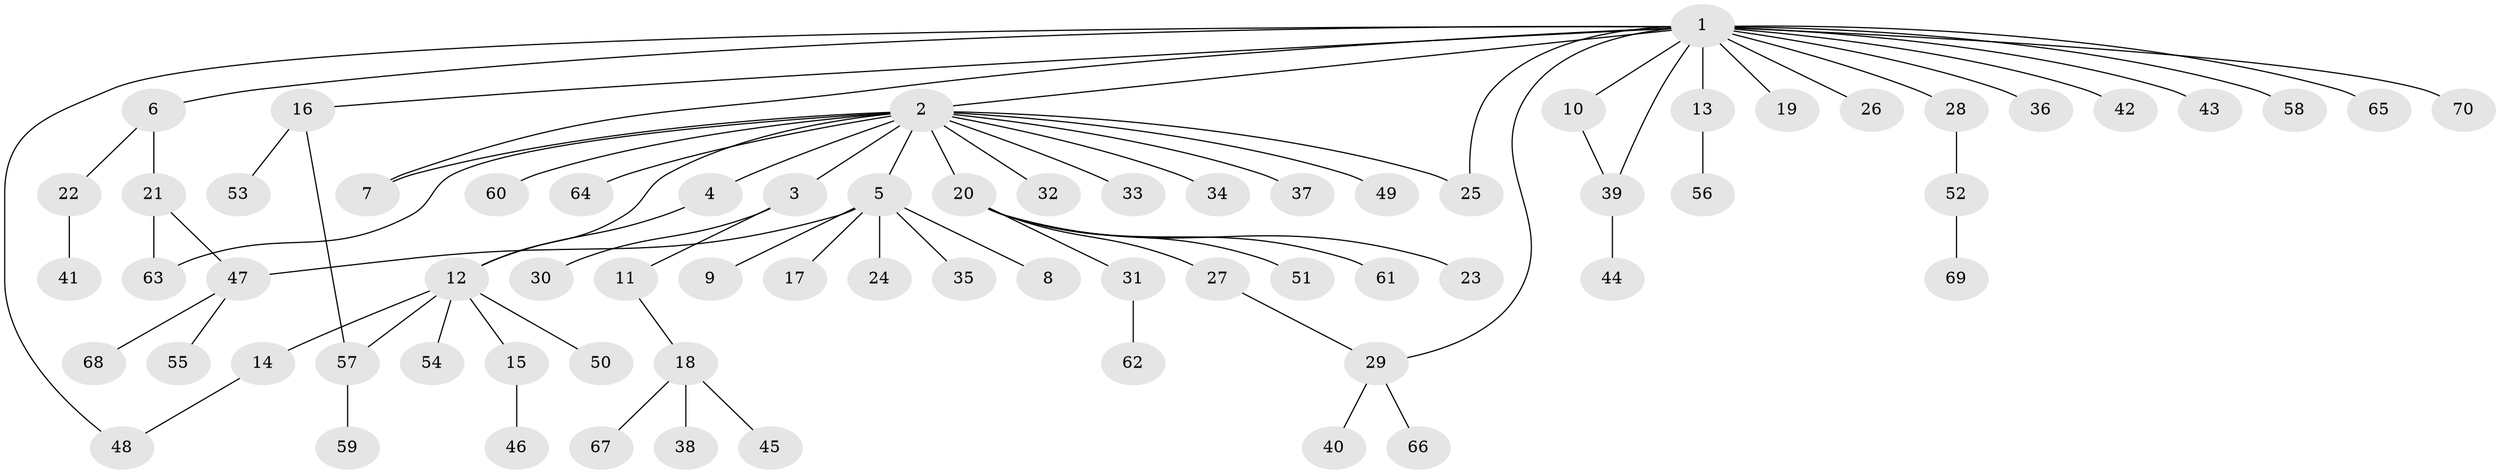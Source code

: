 // coarse degree distribution, {20: 0.01818181818181818, 15: 0.01818181818181818, 3: 0.10909090909090909, 2: 0.18181818181818182, 6: 0.03636363636363636, 1: 0.6181818181818182, 7: 0.01818181818181818}
// Generated by graph-tools (version 1.1) at 2025/52/02/27/25 19:52:00]
// undirected, 70 vertices, 78 edges
graph export_dot {
graph [start="1"]
  node [color=gray90,style=filled];
  1;
  2;
  3;
  4;
  5;
  6;
  7;
  8;
  9;
  10;
  11;
  12;
  13;
  14;
  15;
  16;
  17;
  18;
  19;
  20;
  21;
  22;
  23;
  24;
  25;
  26;
  27;
  28;
  29;
  30;
  31;
  32;
  33;
  34;
  35;
  36;
  37;
  38;
  39;
  40;
  41;
  42;
  43;
  44;
  45;
  46;
  47;
  48;
  49;
  50;
  51;
  52;
  53;
  54;
  55;
  56;
  57;
  58;
  59;
  60;
  61;
  62;
  63;
  64;
  65;
  66;
  67;
  68;
  69;
  70;
  1 -- 2;
  1 -- 6;
  1 -- 7;
  1 -- 10;
  1 -- 13;
  1 -- 16;
  1 -- 19;
  1 -- 25;
  1 -- 26;
  1 -- 28;
  1 -- 29;
  1 -- 36;
  1 -- 39;
  1 -- 42;
  1 -- 43;
  1 -- 48;
  1 -- 58;
  1 -- 65;
  1 -- 70;
  2 -- 3;
  2 -- 4;
  2 -- 5;
  2 -- 7;
  2 -- 12;
  2 -- 20;
  2 -- 25;
  2 -- 32;
  2 -- 33;
  2 -- 34;
  2 -- 37;
  2 -- 49;
  2 -- 60;
  2 -- 63;
  2 -- 64;
  3 -- 11;
  3 -- 30;
  4 -- 12;
  5 -- 8;
  5 -- 9;
  5 -- 17;
  5 -- 24;
  5 -- 35;
  5 -- 47;
  6 -- 21;
  6 -- 22;
  10 -- 39;
  11 -- 18;
  12 -- 14;
  12 -- 15;
  12 -- 50;
  12 -- 54;
  12 -- 57;
  13 -- 56;
  14 -- 48;
  15 -- 46;
  16 -- 53;
  16 -- 57;
  18 -- 38;
  18 -- 45;
  18 -- 67;
  20 -- 23;
  20 -- 27;
  20 -- 31;
  20 -- 51;
  20 -- 61;
  21 -- 47;
  21 -- 63;
  22 -- 41;
  27 -- 29;
  28 -- 52;
  29 -- 40;
  29 -- 66;
  31 -- 62;
  39 -- 44;
  47 -- 55;
  47 -- 68;
  52 -- 69;
  57 -- 59;
}
